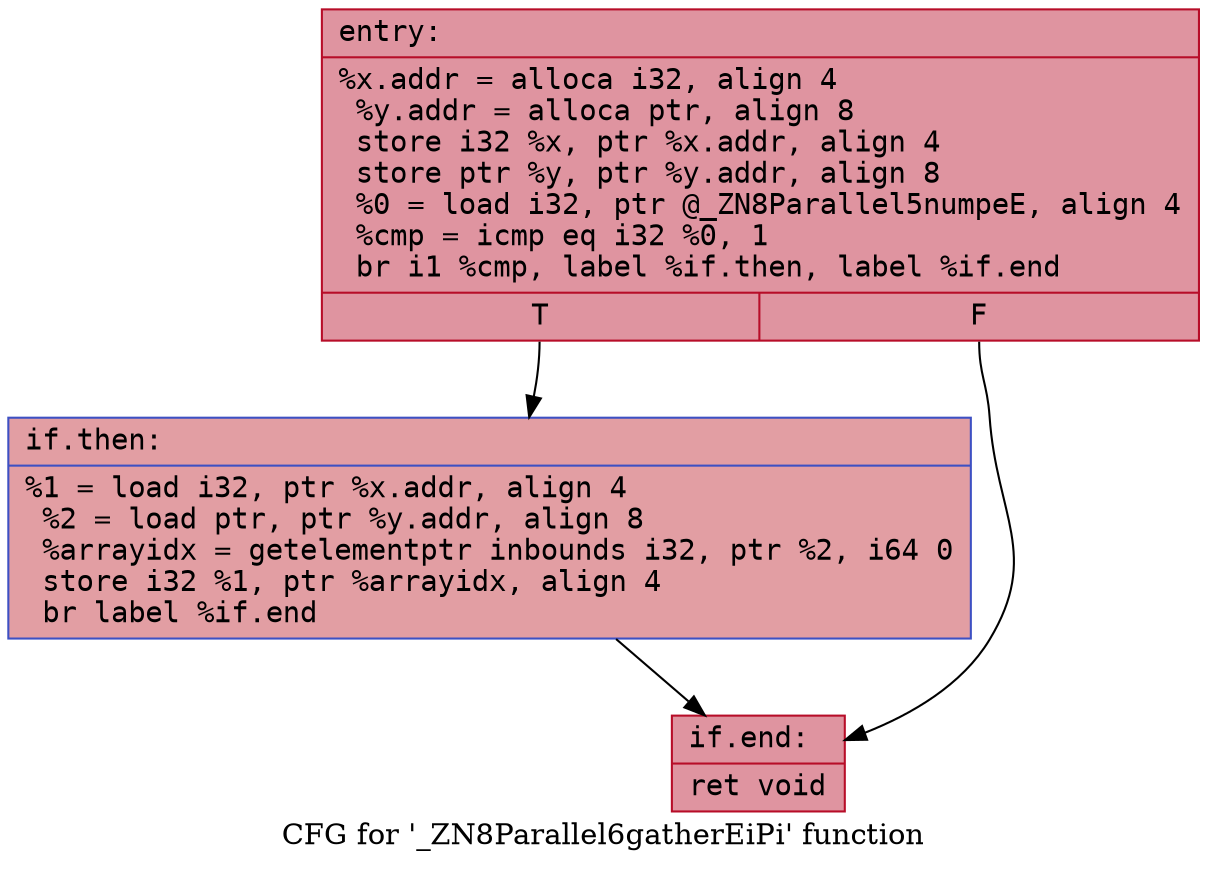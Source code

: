 digraph "CFG for '_ZN8Parallel6gatherEiPi' function" {
	label="CFG for '_ZN8Parallel6gatherEiPi' function";

	Node0x55fc3be25b90 [shape=record,color="#b70d28ff", style=filled, fillcolor="#b70d2870" fontname="Courier",label="{entry:\l|  %x.addr = alloca i32, align 4\l  %y.addr = alloca ptr, align 8\l  store i32 %x, ptr %x.addr, align 4\l  store ptr %y, ptr %y.addr, align 8\l  %0 = load i32, ptr @_ZN8Parallel5numpeE, align 4\l  %cmp = icmp eq i32 %0, 1\l  br i1 %cmp, label %if.then, label %if.end\l|{<s0>T|<s1>F}}"];
	Node0x55fc3be25b90:s0 -> Node0x55fc3be25fa0[tooltip="entry -> if.then\nProbability 50.00%" ];
	Node0x55fc3be25b90:s1 -> Node0x55fc3be26010[tooltip="entry -> if.end\nProbability 50.00%" ];
	Node0x55fc3be25fa0 [shape=record,color="#3d50c3ff", style=filled, fillcolor="#be242e70" fontname="Courier",label="{if.then:\l|  %1 = load i32, ptr %x.addr, align 4\l  %2 = load ptr, ptr %y.addr, align 8\l  %arrayidx = getelementptr inbounds i32, ptr %2, i64 0\l  store i32 %1, ptr %arrayidx, align 4\l  br label %if.end\l}"];
	Node0x55fc3be25fa0 -> Node0x55fc3be26010[tooltip="if.then -> if.end\nProbability 100.00%" ];
	Node0x55fc3be26010 [shape=record,color="#b70d28ff", style=filled, fillcolor="#b70d2870" fontname="Courier",label="{if.end:\l|  ret void\l}"];
}
